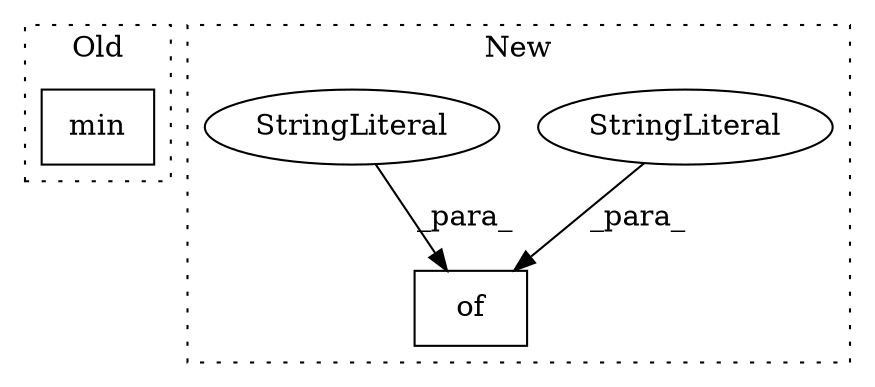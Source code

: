 digraph G {
subgraph cluster0 {
1 [label="min" a="32" s="3160" l="5" shape="box"];
label = "Old";
style="dotted";
}
subgraph cluster1 {
2 [label="of" a="32" s="2168,2237" l="3,1" shape="box"];
3 [label="StringLiteral" a="45" s="2211" l="7" shape="ellipse"];
4 [label="StringLiteral" a="45" s="2226" l="5" shape="ellipse"];
label = "New";
style="dotted";
}
3 -> 2 [label="_para_"];
4 -> 2 [label="_para_"];
}